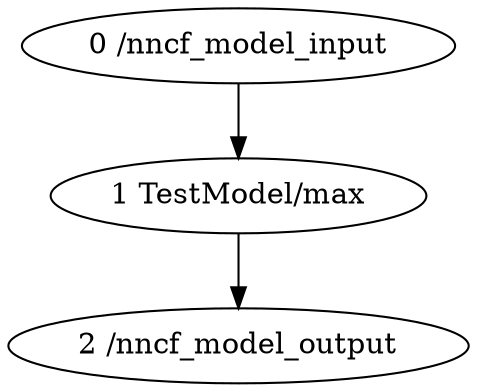 strict digraph  {
"0 /nncf_model_input" [id=0, scope="", type=nncf_model_input];
"1 TestModel/max" [id=1, scope=TestModel, type=max];
"2 /nncf_model_output" [id=2, scope="", type=nncf_model_output];
"0 /nncf_model_input" -> "1 TestModel/max";
"1 TestModel/max" -> "2 /nncf_model_output";
}
